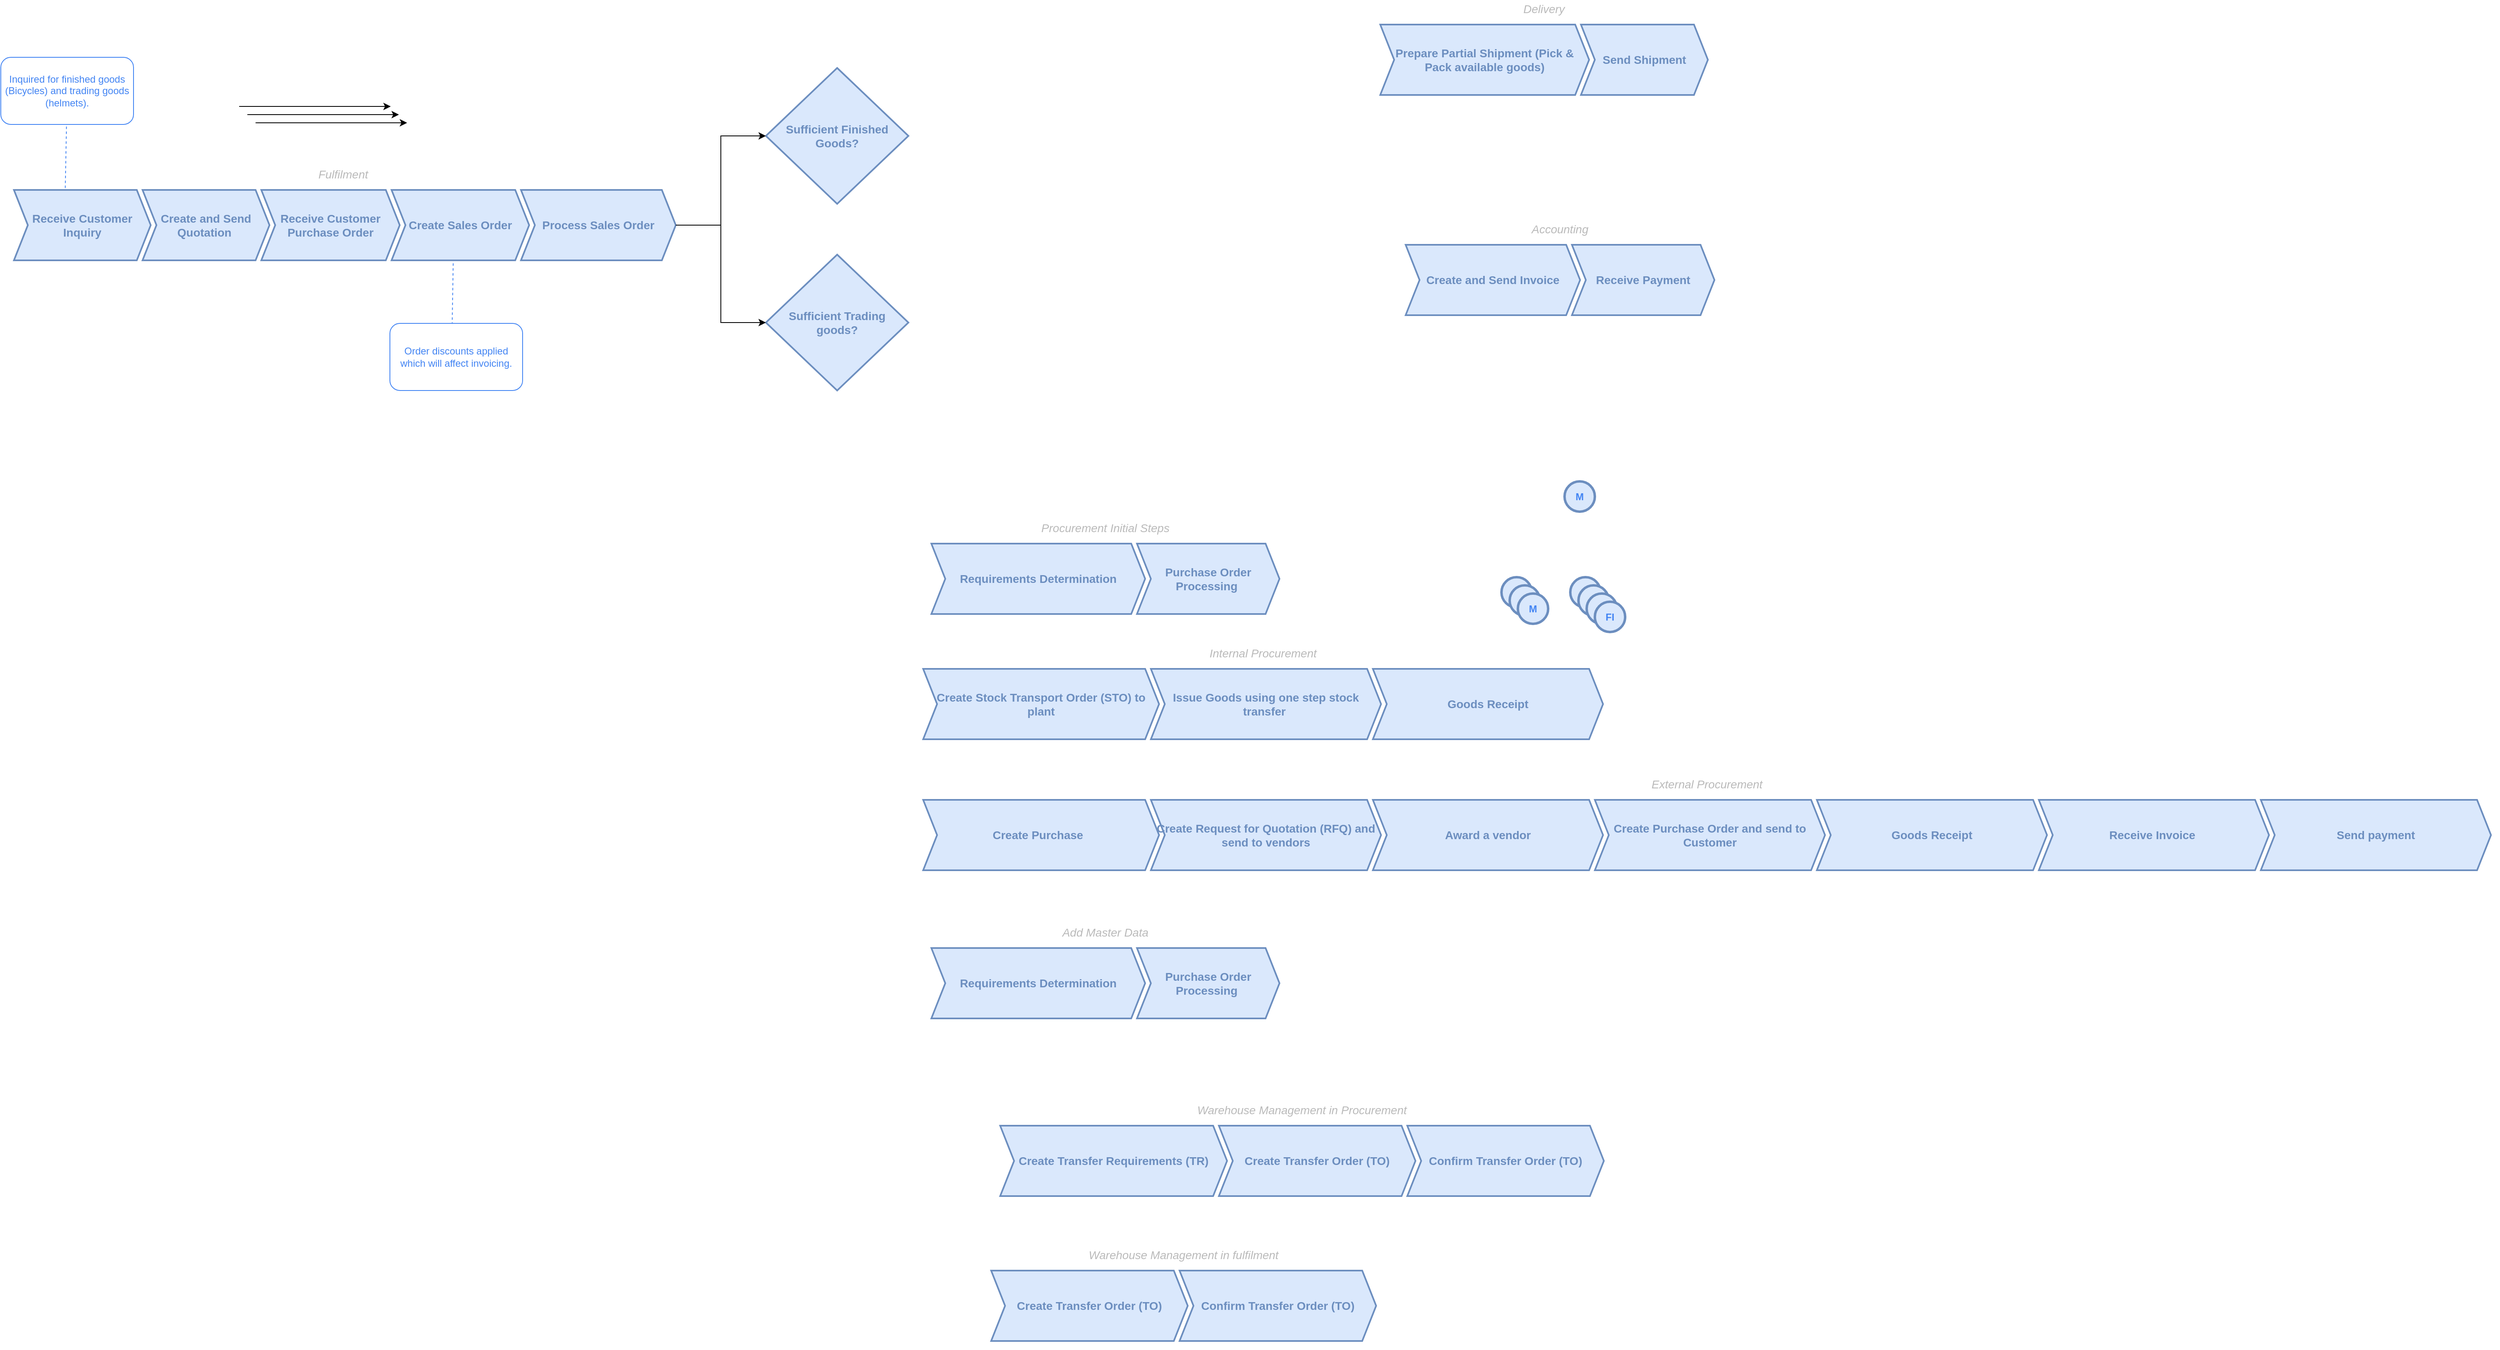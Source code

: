 <mxfile border="50" scale="3" compressed="false" locked="false" version="24.9.1">
  <diagram name="Blank" id="YmL12bMKpDGza6XwsDPr">
    <mxGraphModel dx="1438" dy="1438" grid="0" gridSize="10" guides="1" tooltips="1" connect="1" arrows="1" fold="1" page="0" pageScale="1" pageWidth="827" pageHeight="1169" background="none" math="1" shadow="0">
      <root>
        <mxCell id="X5NqExCQtvZxIxQ7pmgY-0" />
        <mxCell id="1" parent="X5NqExCQtvZxIxQ7pmgY-0" />
        <mxCell id="NjAqU9Y5rHBkyYTPuW-a-1" value="Fulfilment " style="swimlane;fontStyle=2;childLayout=stackLayout;horizontal=1;startSize=20;fillColor=none;horizontalStack=1;resizeParent=1;resizeParentMax=0;resizeLast=0;collapsible=0;marginBottom=0;swimlaneFillColor=none;strokeColor=none;fontFamily=Helvetica;fontSize=14;fontColor=#BABABA;points=[];verticalAlign=middle;stackBorder=10;stackSpacing=-10;resizable=1;" parent="1" vertex="1">
          <mxGeometry x="219" y="111" width="828" height="126" as="geometry" />
        </mxCell>
        <mxCell id="NjAqU9Y5rHBkyYTPuW-a-2" value="Receive Customer Inquiry" style="shape=step;perimeter=stepPerimeter;strokeColor=#6C8EBF;fontFamily=Helvetica;fontSize=14;fontColor=#6C8EBF;fillColor=#dae8fc;fixedSize=1;size=17;fontStyle=1;strokeWidth=2;spacingTop=0;points=[];align=center;horizontal=1;verticalAlign=middle;whiteSpace=wrap;" parent="NjAqU9Y5rHBkyYTPuW-a-1" vertex="1">
          <mxGeometry x="10" y="30" width="167" height="86" as="geometry" />
        </mxCell>
        <mxCell id="wIwEHspbKq6gu-qKWctF-2" value="Create and Send Quotation " style="shape=step;perimeter=stepPerimeter;strokeColor=#6C8EBF;fontFamily=Helvetica;fontSize=14;fontColor=#6C8EBF;fillColor=#dae8fc;fixedSize=1;size=17;fontStyle=1;strokeWidth=2;spacingTop=0;points=[];whiteSpace=wrap;" parent="NjAqU9Y5rHBkyYTPuW-a-1" vertex="1">
          <mxGeometry x="167" y="30" width="155" height="86" as="geometry" />
        </mxCell>
        <mxCell id="wIwEHspbKq6gu-qKWctF-6" value="Receive Customer Purchase Order" style="shape=step;perimeter=stepPerimeter;strokeColor=#6C8EBF;fontFamily=Helvetica;fontSize=14;fontColor=#6C8EBF;fillColor=#dae8fc;fixedSize=1;size=17;fontStyle=1;strokeWidth=2;spacingTop=0;points=[];whiteSpace=wrap;" parent="NjAqU9Y5rHBkyYTPuW-a-1" vertex="1">
          <mxGeometry x="312" y="30" width="169" height="86" as="geometry" />
        </mxCell>
        <mxCell id="wIwEHspbKq6gu-qKWctF-7" value="Create Sales Order" style="shape=step;perimeter=stepPerimeter;strokeColor=#6C8EBF;fontFamily=Helvetica;fontSize=14;fontColor=#6C8EBF;fillColor=#dae8fc;fixedSize=1;size=17;fontStyle=1;strokeWidth=2;spacingTop=0;points=[];whiteSpace=wrap;" parent="NjAqU9Y5rHBkyYTPuW-a-1" vertex="1">
          <mxGeometry x="471" y="30" width="168" height="86" as="geometry" />
        </mxCell>
        <mxCell id="wIwEHspbKq6gu-qKWctF-8" value="Process Sales Order" style="shape=step;perimeter=stepPerimeter;strokeColor=#6C8EBF;fontFamily=Helvetica;fontSize=14;fontColor=#6C8EBF;fillColor=#dae8fc;fixedSize=1;size=17;fontStyle=1;strokeWidth=2;spacingTop=0;points=[];whiteSpace=wrap;" parent="NjAqU9Y5rHBkyYTPuW-a-1" vertex="1">
          <mxGeometry x="629" y="30" width="189" height="86" as="geometry" />
        </mxCell>
        <mxCell id="wIwEHspbKq6gu-qKWctF-3" value="&lt;font color=&quot;#6c8ebf&quot;&gt;&lt;span style=&quot;font-size: 14px;&quot;&gt;&lt;b&gt;Sufficient Finished Goods?&lt;/b&gt;&lt;/span&gt;&lt;/font&gt;" style="rhombus;whiteSpace=wrap;html=1;fillColor=#dae8fc;strokeColor=#6c8ebf;strokeWidth=2;" parent="1" vertex="1">
          <mxGeometry x="1147" y="-8" width="174" height="166" as="geometry" />
        </mxCell>
        <mxCell id="wIwEHspbKq6gu-qKWctF-9" value="" style="endArrow=none;dashed=1;html=1;rounded=0;exitX=0.549;exitY=-0.004;exitDx=0;exitDy=0;exitPerimeter=0;fontColor=default;labelBackgroundColor=default;strokeColor=#4284F3;" parent="1" source="wIwEHspbKq6gu-qKWctF-10" edge="1">
          <mxGeometry width="50" height="50" relative="1" as="geometry">
            <mxPoint x="291.683" y="138.656" as="sourcePoint" />
            <mxPoint x="292" y="42" as="targetPoint" />
          </mxGeometry>
        </mxCell>
        <mxCell id="UCvCHapo_F8oKqmNEIeb-1" value="" style="endArrow=none;dashed=1;html=1;rounded=0;exitX=0.549;exitY=-0.004;exitDx=0;exitDy=0;exitPerimeter=0;fontColor=default;labelBackgroundColor=default;strokeColor=#4284F3;" parent="1" target="wIwEHspbKq6gu-qKWctF-10" edge="1">
          <mxGeometry width="50" height="50" relative="1" as="geometry">
            <mxPoint x="291.683" y="138.656" as="sourcePoint" />
            <mxPoint x="292" y="42" as="targetPoint" />
          </mxGeometry>
        </mxCell>
        <mxCell id="wIwEHspbKq6gu-qKWctF-10" value="&lt;font color=&quot;#4284f3&quot;&gt;Inquired for finished goods (Bicycles) and trading goods (helmets).&lt;/font&gt;" style="rounded=1;whiteSpace=wrap;html=1;strokeColor=#4284F3;" parent="1" vertex="1">
          <mxGeometry x="213" y="-21" width="162" height="82" as="geometry" />
        </mxCell>
        <mxCell id="UCvCHapo_F8oKqmNEIeb-2" value="&lt;font color=&quot;#6c8ebf&quot;&gt;&lt;span style=&quot;font-size: 14px;&quot;&gt;&lt;b&gt;Sufficient Trading goods?&lt;/b&gt;&lt;/span&gt;&lt;/font&gt;" style="rhombus;whiteSpace=wrap;html=1;fillColor=#dae8fc;strokeColor=#6c8ebf;strokeWidth=2;" parent="1" vertex="1">
          <mxGeometry x="1147" y="220" width="174" height="166" as="geometry" />
        </mxCell>
        <mxCell id="UCvCHapo_F8oKqmNEIeb-7" value="Delivery" style="swimlane;fontStyle=2;childLayout=stackLayout;horizontal=1;startSize=20;fillColor=none;horizontalStack=1;resizeParent=1;resizeParentMax=0;resizeLast=0;collapsible=0;marginBottom=0;swimlaneFillColor=none;strokeColor=none;fontFamily=Helvetica;fontSize=14;fontColor=#BABABA;points=[];verticalAlign=middle;stackBorder=10;stackSpacing=-10;resizable=1;" parent="1" vertex="1">
          <mxGeometry x="1887" y="-91" width="420" height="126" as="geometry" />
        </mxCell>
        <mxCell id="UCvCHapo_F8oKqmNEIeb-8" value="Prepare Partial Shipment (Pick &amp; Pack available goods)" style="shape=step;perimeter=stepPerimeter;strokeColor=#6C8EBF;fontFamily=Helvetica;fontSize=14;fontColor=#6C8EBF;fillColor=#dae8fc;fixedSize=1;size=17;fontStyle=1;strokeWidth=2;spacingTop=0;points=[];align=center;horizontal=1;verticalAlign=middle;whiteSpace=wrap;" parent="UCvCHapo_F8oKqmNEIeb-7" vertex="1">
          <mxGeometry x="10" y="30" width="255" height="86" as="geometry" />
        </mxCell>
        <mxCell id="UCvCHapo_F8oKqmNEIeb-9" value="Send Shipment" style="shape=step;perimeter=stepPerimeter;strokeColor=#6C8EBF;fontFamily=Helvetica;fontSize=14;fontColor=#6C8EBF;fillColor=#dae8fc;fixedSize=1;size=17;fontStyle=1;strokeWidth=2;spacingTop=0;points=[];whiteSpace=wrap;" parent="UCvCHapo_F8oKqmNEIeb-7" vertex="1">
          <mxGeometry x="255" y="30" width="155" height="86" as="geometry" />
        </mxCell>
        <mxCell id="UCvCHapo_F8oKqmNEIeb-14" value="Accounting" style="swimlane;fontStyle=2;childLayout=stackLayout;horizontal=1;startSize=20;fillColor=none;horizontalStack=1;resizeParent=1;resizeParentMax=0;resizeLast=0;collapsible=0;marginBottom=0;swimlaneFillColor=none;strokeColor=none;fontFamily=Helvetica;fontSize=14;fontColor=#BABABA;points=[];verticalAlign=middle;stackBorder=10;stackSpacing=-10;resizable=1;" parent="1" vertex="1">
          <mxGeometry x="1918" y="178" width="397" height="126" as="geometry" />
        </mxCell>
        <mxCell id="UCvCHapo_F8oKqmNEIeb-15" value="Create and Send Invoice" style="shape=step;perimeter=stepPerimeter;strokeColor=#6C8EBF;fontFamily=Helvetica;fontSize=14;fontColor=#6C8EBF;fillColor=#dae8fc;fixedSize=1;size=17;fontStyle=1;strokeWidth=2;spacingTop=0;points=[];align=center;horizontal=1;verticalAlign=middle;whiteSpace=wrap;" parent="UCvCHapo_F8oKqmNEIeb-14" vertex="1">
          <mxGeometry x="10" y="30" width="213" height="86" as="geometry" />
        </mxCell>
        <mxCell id="UCvCHapo_F8oKqmNEIeb-16" value="Receive Payment" style="shape=step;perimeter=stepPerimeter;strokeColor=#6C8EBF;fontFamily=Helvetica;fontSize=14;fontColor=#6C8EBF;fillColor=#dae8fc;fixedSize=1;size=17;fontStyle=1;strokeWidth=2;spacingTop=0;points=[];whiteSpace=wrap;" parent="UCvCHapo_F8oKqmNEIeb-14" vertex="1">
          <mxGeometry x="213" y="30" width="174" height="86" as="geometry" />
        </mxCell>
        <mxCell id="UCvCHapo_F8oKqmNEIeb-17" value="" style="endArrow=none;dashed=1;html=1;rounded=0;exitX=0.549;exitY=-0.004;exitDx=0;exitDy=0;exitPerimeter=0;fontColor=default;labelBackgroundColor=default;strokeColor=#4284F3;" parent="1" edge="1">
          <mxGeometry width="50" height="50" relative="1" as="geometry">
            <mxPoint x="764.003" y="305.656" as="sourcePoint" />
            <mxPoint x="765.32" y="228" as="targetPoint" />
          </mxGeometry>
        </mxCell>
        <mxCell id="UCvCHapo_F8oKqmNEIeb-18" value="&lt;font color=&quot;#4284f3&quot;&gt;Order discounts applied which will affect invoicing.&lt;/font&gt;" style="rounded=1;whiteSpace=wrap;html=1;strokeColor=#4284F3;" parent="1" vertex="1">
          <mxGeometry x="688" y="304" width="162" height="82" as="geometry" />
        </mxCell>
        <mxCell id="UCvCHapo_F8oKqmNEIeb-20" value="Procurement Initial Steps" style="swimlane;fontStyle=2;childLayout=stackLayout;horizontal=1;startSize=20;fillColor=none;horizontalStack=1;resizeParent=1;resizeParentMax=0;resizeLast=0;collapsible=0;marginBottom=0;swimlaneFillColor=none;strokeColor=none;fontFamily=Helvetica;fontSize=14;fontColor=#BABABA;points=[];verticalAlign=middle;stackBorder=10;stackSpacing=-10;resizable=1;" parent="1" vertex="1">
          <mxGeometry x="1339" y="543" width="445" height="126" as="geometry" />
        </mxCell>
        <mxCell id="UCvCHapo_F8oKqmNEIeb-21" value="Requirements Determination" style="shape=step;perimeter=stepPerimeter;strokeColor=#6C8EBF;fontFamily=Helvetica;fontSize=14;fontColor=#6C8EBF;fillColor=#dae8fc;fixedSize=1;size=17;fontStyle=1;strokeWidth=2;spacingTop=0;points=[];align=center;horizontal=1;verticalAlign=middle;whiteSpace=wrap;" parent="UCvCHapo_F8oKqmNEIeb-20" vertex="1">
          <mxGeometry x="10" y="30" width="261" height="86" as="geometry" />
        </mxCell>
        <mxCell id="UCvCHapo_F8oKqmNEIeb-22" value="Purchase Order Processing " style="shape=step;perimeter=stepPerimeter;strokeColor=#6C8EBF;fontFamily=Helvetica;fontSize=14;fontColor=#6C8EBF;fillColor=#dae8fc;fixedSize=1;size=17;fontStyle=1;strokeWidth=2;spacingTop=0;points=[];whiteSpace=wrap;" parent="UCvCHapo_F8oKqmNEIeb-20" vertex="1">
          <mxGeometry x="261" y="30" width="174" height="86" as="geometry" />
        </mxCell>
        <mxCell id="UCvCHapo_F8oKqmNEIeb-23" value="Internal Procurement" style="swimlane;fontStyle=2;childLayout=stackLayout;horizontal=1;startSize=20;fillColor=none;horizontalStack=1;resizeParent=1;resizeParentMax=0;resizeLast=0;collapsible=0;marginBottom=0;swimlaneFillColor=none;strokeColor=none;fontFamily=Helvetica;fontSize=14;fontColor=#BABABA;points=[];verticalAlign=middle;stackBorder=10;stackSpacing=-10;resizable=1;" parent="1" vertex="1">
          <mxGeometry x="1329" y="696" width="850" height="126" as="geometry" />
        </mxCell>
        <mxCell id="UCvCHapo_F8oKqmNEIeb-24" value="Create Stock Transport Order (STO) to plant" style="shape=step;perimeter=stepPerimeter;strokeColor=#6C8EBF;fontFamily=Helvetica;fontSize=14;fontColor=#6C8EBF;fillColor=#dae8fc;fixedSize=1;size=17;fontStyle=1;strokeWidth=2;spacingTop=0;points=[];align=center;horizontal=1;verticalAlign=middle;whiteSpace=wrap;" parent="UCvCHapo_F8oKqmNEIeb-23" vertex="1">
          <mxGeometry x="10" y="30" width="288" height="86" as="geometry" />
        </mxCell>
        <mxCell id="UCvCHapo_F8oKqmNEIeb-25" value="Issue Goods using one step stock transfer " style="shape=step;perimeter=stepPerimeter;strokeColor=#6C8EBF;fontFamily=Helvetica;fontSize=14;fontColor=#6C8EBF;fillColor=#dae8fc;fixedSize=1;size=17;fontStyle=1;strokeWidth=2;spacingTop=0;points=[];whiteSpace=wrap;" parent="UCvCHapo_F8oKqmNEIeb-23" vertex="1">
          <mxGeometry x="288" y="30" width="281" height="86" as="geometry" />
        </mxCell>
        <mxCell id="UCvCHapo_F8oKqmNEIeb-26" value="Goods Receipt" style="shape=step;perimeter=stepPerimeter;strokeColor=#6C8EBF;fontFamily=Helvetica;fontSize=14;fontColor=#6C8EBF;fillColor=#dae8fc;fixedSize=1;size=17;fontStyle=1;strokeWidth=2;spacingTop=0;points=[];whiteSpace=wrap;" parent="UCvCHapo_F8oKqmNEIeb-23" vertex="1">
          <mxGeometry x="559" y="30" width="281" height="86" as="geometry" />
        </mxCell>
        <mxCell id="UCvCHapo_F8oKqmNEIeb-27" value="&lt;b&gt;&lt;font color=&quot;#4284f3&quot;&gt;M&lt;/font&gt;&lt;/b&gt;" style="ellipse;whiteSpace=wrap;html=1;aspect=fixed;fillColor=#dae8fc;strokeColor=#6c8ebf;strokeWidth=3;" parent="1" vertex="1">
          <mxGeometry x="2045" y="614" width="37" height="37" as="geometry" />
        </mxCell>
        <mxCell id="UCvCHapo_F8oKqmNEIeb-28" value="&lt;font color=&quot;#4284f3&quot;&gt;&lt;b&gt;FI&lt;/b&gt;&lt;/font&gt;" style="ellipse;whiteSpace=wrap;html=1;aspect=fixed;fillColor=#dae8fc;strokeColor=#6c8ebf;strokeWidth=3;" parent="1" vertex="1">
          <mxGeometry x="2129" y="614" width="37" height="37" as="geometry" />
        </mxCell>
        <mxCell id="80jmbBOF15hoLSCKZqi4-1" value="&lt;b&gt;&lt;font color=&quot;#4284f3&quot;&gt;M&lt;/font&gt;&lt;/b&gt;" style="ellipse;whiteSpace=wrap;html=1;aspect=fixed;fillColor=#dae8fc;strokeColor=#6c8ebf;strokeWidth=3;" vertex="1" parent="1">
          <mxGeometry x="2055" y="624" width="37" height="37" as="geometry" />
        </mxCell>
        <mxCell id="80jmbBOF15hoLSCKZqi4-2" value="&lt;b&gt;&lt;font color=&quot;#4284f3&quot;&gt;M&lt;/font&gt;&lt;/b&gt;" style="ellipse;whiteSpace=wrap;html=1;aspect=fixed;fillColor=#dae8fc;strokeColor=#6c8ebf;strokeWidth=3;" vertex="1" parent="1">
          <mxGeometry x="2065" y="634" width="37" height="37" as="geometry" />
        </mxCell>
        <mxCell id="80jmbBOF15hoLSCKZqi4-4" value="&lt;font color=&quot;#4284f3&quot;&gt;&lt;b&gt;FI&lt;/b&gt;&lt;/font&gt;" style="ellipse;whiteSpace=wrap;html=1;aspect=fixed;fillColor=#dae8fc;strokeColor=#6c8ebf;strokeWidth=3;" vertex="1" parent="1">
          <mxGeometry x="2139" y="624" width="37" height="37" as="geometry" />
        </mxCell>
        <mxCell id="80jmbBOF15hoLSCKZqi4-3" value="&lt;b&gt;&lt;font color=&quot;#4284f3&quot;&gt;M&lt;/font&gt;&lt;/b&gt;" style="ellipse;whiteSpace=wrap;html=1;aspect=fixed;fillColor=#dae8fc;strokeColor=#6c8ebf;strokeWidth=3;" vertex="1" parent="1">
          <mxGeometry x="2122" y="497" width="37" height="37" as="geometry" />
        </mxCell>
        <mxCell id="80jmbBOF15hoLSCKZqi4-5" value="&lt;font color=&quot;#4284f3&quot;&gt;&lt;b&gt;FI&lt;/b&gt;&lt;/font&gt;" style="ellipse;whiteSpace=wrap;html=1;aspect=fixed;fillColor=#dae8fc;strokeColor=#6c8ebf;strokeWidth=3;" vertex="1" parent="1">
          <mxGeometry x="2149" y="634" width="37" height="37" as="geometry" />
        </mxCell>
        <mxCell id="80jmbBOF15hoLSCKZqi4-6" value="&lt;font color=&quot;#4284f3&quot;&gt;&lt;b&gt;FI&lt;/b&gt;&lt;/font&gt;" style="ellipse;whiteSpace=wrap;html=1;aspect=fixed;fillColor=#dae8fc;strokeColor=#6c8ebf;strokeWidth=3;" vertex="1" parent="1">
          <mxGeometry x="2159" y="644" width="37" height="37" as="geometry" />
        </mxCell>
        <mxCell id="80jmbBOF15hoLSCKZqi4-10" value="External Procurement" style="swimlane;fontStyle=2;childLayout=stackLayout;horizontal=1;startSize=20;fillColor=none;horizontalStack=1;resizeParent=1;resizeParentMax=0;resizeLast=0;collapsible=0;marginBottom=0;swimlaneFillColor=none;strokeColor=none;fontFamily=Helvetica;fontSize=14;fontColor=#BABABA;points=[];verticalAlign=middle;stackBorder=10;stackSpacing=-10;resizable=1;" vertex="1" parent="1">
          <mxGeometry x="1329" y="856" width="1934" height="126" as="geometry" />
        </mxCell>
        <mxCell id="80jmbBOF15hoLSCKZqi4-11" value="Create Purchase  " style="shape=step;perimeter=stepPerimeter;strokeColor=#6C8EBF;fontFamily=Helvetica;fontSize=14;fontColor=#6C8EBF;fillColor=#dae8fc;fixedSize=1;size=17;fontStyle=1;strokeWidth=2;spacingTop=0;points=[];align=center;horizontal=1;verticalAlign=middle;whiteSpace=wrap;" vertex="1" parent="80jmbBOF15hoLSCKZqi4-10">
          <mxGeometry x="10" y="30" width="288" height="86" as="geometry" />
        </mxCell>
        <mxCell id="80jmbBOF15hoLSCKZqi4-12" value="Create Request for Quotation (RFQ) and send to vendors" style="shape=step;perimeter=stepPerimeter;strokeColor=#6C8EBF;fontFamily=Helvetica;fontSize=14;fontColor=#6C8EBF;fillColor=#dae8fc;fixedSize=1;size=17;fontStyle=1;strokeWidth=2;spacingTop=0;points=[];whiteSpace=wrap;" vertex="1" parent="80jmbBOF15hoLSCKZqi4-10">
          <mxGeometry x="288" y="30" width="281" height="86" as="geometry" />
        </mxCell>
        <mxCell id="80jmbBOF15hoLSCKZqi4-13" value="Award a vendor" style="shape=step;perimeter=stepPerimeter;strokeColor=#6C8EBF;fontFamily=Helvetica;fontSize=14;fontColor=#6C8EBF;fillColor=#dae8fc;fixedSize=1;size=17;fontStyle=1;strokeWidth=2;spacingTop=0;points=[];whiteSpace=wrap;" vertex="1" parent="80jmbBOF15hoLSCKZqi4-10">
          <mxGeometry x="559" y="30" width="281" height="86" as="geometry" />
        </mxCell>
        <mxCell id="80jmbBOF15hoLSCKZqi4-18" value="Create Purchase Order and send to Customer" style="shape=step;perimeter=stepPerimeter;strokeColor=#6C8EBF;fontFamily=Helvetica;fontSize=14;fontColor=#6C8EBF;fillColor=#dae8fc;fixedSize=1;size=17;fontStyle=1;strokeWidth=2;spacingTop=0;points=[];whiteSpace=wrap;" vertex="1" parent="80jmbBOF15hoLSCKZqi4-10">
          <mxGeometry x="830" y="30" width="281" height="86" as="geometry" />
        </mxCell>
        <mxCell id="80jmbBOF15hoLSCKZqi4-19" value="Goods Receipt" style="shape=step;perimeter=stepPerimeter;strokeColor=#6C8EBF;fontFamily=Helvetica;fontSize=14;fontColor=#6C8EBF;fillColor=#dae8fc;fixedSize=1;size=17;fontStyle=1;strokeWidth=2;spacingTop=0;points=[];whiteSpace=wrap;" vertex="1" parent="80jmbBOF15hoLSCKZqi4-10">
          <mxGeometry x="1101" y="30" width="281" height="86" as="geometry" />
        </mxCell>
        <mxCell id="80jmbBOF15hoLSCKZqi4-20" value="Receive Invoice " style="shape=step;perimeter=stepPerimeter;strokeColor=#6C8EBF;fontFamily=Helvetica;fontSize=14;fontColor=#6C8EBF;fillColor=#dae8fc;fixedSize=1;size=17;fontStyle=1;strokeWidth=2;spacingTop=0;points=[];whiteSpace=wrap;" vertex="1" parent="80jmbBOF15hoLSCKZqi4-10">
          <mxGeometry x="1372" y="30" width="281" height="86" as="geometry" />
        </mxCell>
        <mxCell id="80jmbBOF15hoLSCKZqi4-21" value="Send payment" style="shape=step;perimeter=stepPerimeter;strokeColor=#6C8EBF;fontFamily=Helvetica;fontSize=14;fontColor=#6C8EBF;fillColor=#dae8fc;fixedSize=1;size=17;fontStyle=1;strokeWidth=2;spacingTop=0;points=[];whiteSpace=wrap;" vertex="1" parent="80jmbBOF15hoLSCKZqi4-10">
          <mxGeometry x="1643" y="30" width="281" height="86" as="geometry" />
        </mxCell>
        <mxCell id="80jmbBOF15hoLSCKZqi4-15" value="Add Master Data" style="swimlane;fontStyle=2;childLayout=stackLayout;horizontal=1;startSize=20;fillColor=none;horizontalStack=1;resizeParent=1;resizeParentMax=0;resizeLast=0;collapsible=0;marginBottom=0;swimlaneFillColor=none;strokeColor=none;fontFamily=Helvetica;fontSize=14;fontColor=#BABABA;points=[];verticalAlign=middle;stackBorder=10;stackSpacing=-10;resizable=1;" vertex="1" parent="1">
          <mxGeometry x="1339" y="1037" width="445" height="126" as="geometry" />
        </mxCell>
        <mxCell id="80jmbBOF15hoLSCKZqi4-16" value="Requirements Determination" style="shape=step;perimeter=stepPerimeter;strokeColor=#6C8EBF;fontFamily=Helvetica;fontSize=14;fontColor=#6C8EBF;fillColor=#dae8fc;fixedSize=1;size=17;fontStyle=1;strokeWidth=2;spacingTop=0;points=[];align=center;horizontal=1;verticalAlign=middle;whiteSpace=wrap;" vertex="1" parent="80jmbBOF15hoLSCKZqi4-15">
          <mxGeometry x="10" y="30" width="261" height="86" as="geometry" />
        </mxCell>
        <mxCell id="80jmbBOF15hoLSCKZqi4-17" value="Purchase Order Processing " style="shape=step;perimeter=stepPerimeter;strokeColor=#6C8EBF;fontFamily=Helvetica;fontSize=14;fontColor=#6C8EBF;fillColor=#dae8fc;fixedSize=1;size=17;fontStyle=1;strokeWidth=2;spacingTop=0;points=[];whiteSpace=wrap;" vertex="1" parent="80jmbBOF15hoLSCKZqi4-15">
          <mxGeometry x="261" y="30" width="174" height="86" as="geometry" />
        </mxCell>
        <mxCell id="80jmbBOF15hoLSCKZqi4-22" value="Warehouse Management in Procurement" style="swimlane;fontStyle=2;childLayout=stackLayout;horizontal=1;startSize=20;fillColor=none;horizontalStack=1;resizeParent=1;resizeParentMax=0;resizeLast=0;collapsible=0;marginBottom=0;swimlaneFillColor=none;strokeColor=none;fontFamily=Helvetica;fontSize=14;fontColor=#BABABA;points=[];verticalAlign=middle;stackBorder=10;stackSpacing=-10;resizable=1;" vertex="1" parent="1">
          <mxGeometry x="1423" y="1254" width="757" height="126" as="geometry" />
        </mxCell>
        <mxCell id="80jmbBOF15hoLSCKZqi4-23" value="Create Transfer Requirements (TR)" style="shape=step;perimeter=stepPerimeter;strokeColor=#6C8EBF;fontFamily=Helvetica;fontSize=14;fontColor=#6C8EBF;fillColor=#dae8fc;fixedSize=1;size=17;fontStyle=1;strokeWidth=2;spacingTop=0;points=[];align=center;horizontal=1;verticalAlign=middle;whiteSpace=wrap;" vertex="1" parent="80jmbBOF15hoLSCKZqi4-22">
          <mxGeometry x="10" y="30" width="277" height="86" as="geometry" />
        </mxCell>
        <mxCell id="80jmbBOF15hoLSCKZqi4-24" value="Create Transfer Order (TO)" style="shape=step;perimeter=stepPerimeter;strokeColor=#6C8EBF;fontFamily=Helvetica;fontSize=14;fontColor=#6C8EBF;fillColor=#dae8fc;fixedSize=1;size=17;fontStyle=1;strokeWidth=2;spacingTop=0;points=[];whiteSpace=wrap;" vertex="1" parent="80jmbBOF15hoLSCKZqi4-22">
          <mxGeometry x="277" y="30" width="240" height="86" as="geometry" />
        </mxCell>
        <mxCell id="80jmbBOF15hoLSCKZqi4-25" value="Confirm Transfer Order (TO)" style="shape=step;perimeter=stepPerimeter;strokeColor=#6C8EBF;fontFamily=Helvetica;fontSize=14;fontColor=#6C8EBF;fillColor=#dae8fc;fixedSize=1;size=17;fontStyle=1;strokeWidth=2;spacingTop=0;points=[];whiteSpace=wrap;" vertex="1" parent="80jmbBOF15hoLSCKZqi4-22">
          <mxGeometry x="507" y="30" width="240" height="86" as="geometry" />
        </mxCell>
        <mxCell id="80jmbBOF15hoLSCKZqi4-26" value="Warehouse Management in fulfilment" style="swimlane;fontStyle=2;childLayout=stackLayout;horizontal=1;startSize=20;fillColor=none;horizontalStack=1;resizeParent=1;resizeParentMax=0;resizeLast=0;collapsible=0;marginBottom=0;swimlaneFillColor=none;strokeColor=none;fontFamily=Helvetica;fontSize=14;fontColor=#BABABA;points=[];verticalAlign=middle;stackBorder=10;stackSpacing=-10;resizable=1;" vertex="1" parent="1">
          <mxGeometry x="1412" y="1431" width="490" height="126" as="geometry" />
        </mxCell>
        <mxCell id="80jmbBOF15hoLSCKZqi4-28" value="Create Transfer Order (TO)" style="shape=step;perimeter=stepPerimeter;strokeColor=#6C8EBF;fontFamily=Helvetica;fontSize=14;fontColor=#6C8EBF;fillColor=#dae8fc;fixedSize=1;size=17;fontStyle=1;strokeWidth=2;spacingTop=0;points=[];whiteSpace=wrap;" vertex="1" parent="80jmbBOF15hoLSCKZqi4-26">
          <mxGeometry x="10" y="30" width="240" height="86" as="geometry" />
        </mxCell>
        <mxCell id="80jmbBOF15hoLSCKZqi4-29" value="Confirm Transfer Order (TO)" style="shape=step;perimeter=stepPerimeter;strokeColor=#6C8EBF;fontFamily=Helvetica;fontSize=14;fontColor=#6C8EBF;fillColor=#dae8fc;fixedSize=1;size=17;fontStyle=1;strokeWidth=2;spacingTop=0;points=[];whiteSpace=wrap;" vertex="1" parent="80jmbBOF15hoLSCKZqi4-26">
          <mxGeometry x="240" y="30" width="240" height="86" as="geometry" />
        </mxCell>
        <mxCell id="80jmbBOF15hoLSCKZqi4-30" style="edgeStyle=orthogonalEdgeStyle;rounded=0;orthogonalLoop=1;jettySize=auto;html=1;entryX=0;entryY=0.5;entryDx=0;entryDy=0;" edge="1" parent="1" source="wIwEHspbKq6gu-qKWctF-8" target="UCvCHapo_F8oKqmNEIeb-2">
          <mxGeometry relative="1" as="geometry">
            <mxPoint x="1041" y="189" as="sourcePoint" />
            <mxPoint x="1063" y="289" as="targetPoint" />
          </mxGeometry>
        </mxCell>
        <mxCell id="80jmbBOF15hoLSCKZqi4-31" style="edgeStyle=orthogonalEdgeStyle;rounded=0;orthogonalLoop=1;jettySize=auto;html=1;" edge="1" parent="1">
          <mxGeometry relative="1" as="geometry">
            <mxPoint x="504" y="39" as="sourcePoint" />
            <mxPoint x="689" y="39" as="targetPoint" />
          </mxGeometry>
        </mxCell>
        <mxCell id="80jmbBOF15hoLSCKZqi4-32" style="edgeStyle=orthogonalEdgeStyle;rounded=0;orthogonalLoop=1;jettySize=auto;html=1;" edge="1" parent="1">
          <mxGeometry relative="1" as="geometry">
            <mxPoint x="514" y="49" as="sourcePoint" />
            <mxPoint x="699" y="49" as="targetPoint" />
          </mxGeometry>
        </mxCell>
        <mxCell id="80jmbBOF15hoLSCKZqi4-33" style="edgeStyle=orthogonalEdgeStyle;rounded=0;orthogonalLoop=1;jettySize=auto;html=1;" edge="1" parent="1">
          <mxGeometry relative="1" as="geometry">
            <mxPoint x="524" y="59" as="sourcePoint" />
            <mxPoint x="709" y="59" as="targetPoint" />
          </mxGeometry>
        </mxCell>
        <mxCell id="wIwEHspbKq6gu-qKWctF-5" style="edgeStyle=orthogonalEdgeStyle;rounded=0;orthogonalLoop=1;jettySize=auto;html=1;entryX=0;entryY=0.5;entryDx=0;entryDy=0;" parent="1" edge="1" target="wIwEHspbKq6gu-qKWctF-3" source="wIwEHspbKq6gu-qKWctF-8">
          <mxGeometry relative="1" as="geometry">
            <mxPoint x="948" y="148" as="sourcePoint" />
            <mxPoint x="1133" y="148" as="targetPoint" />
          </mxGeometry>
        </mxCell>
      </root>
    </mxGraphModel>
  </diagram>
</mxfile>
